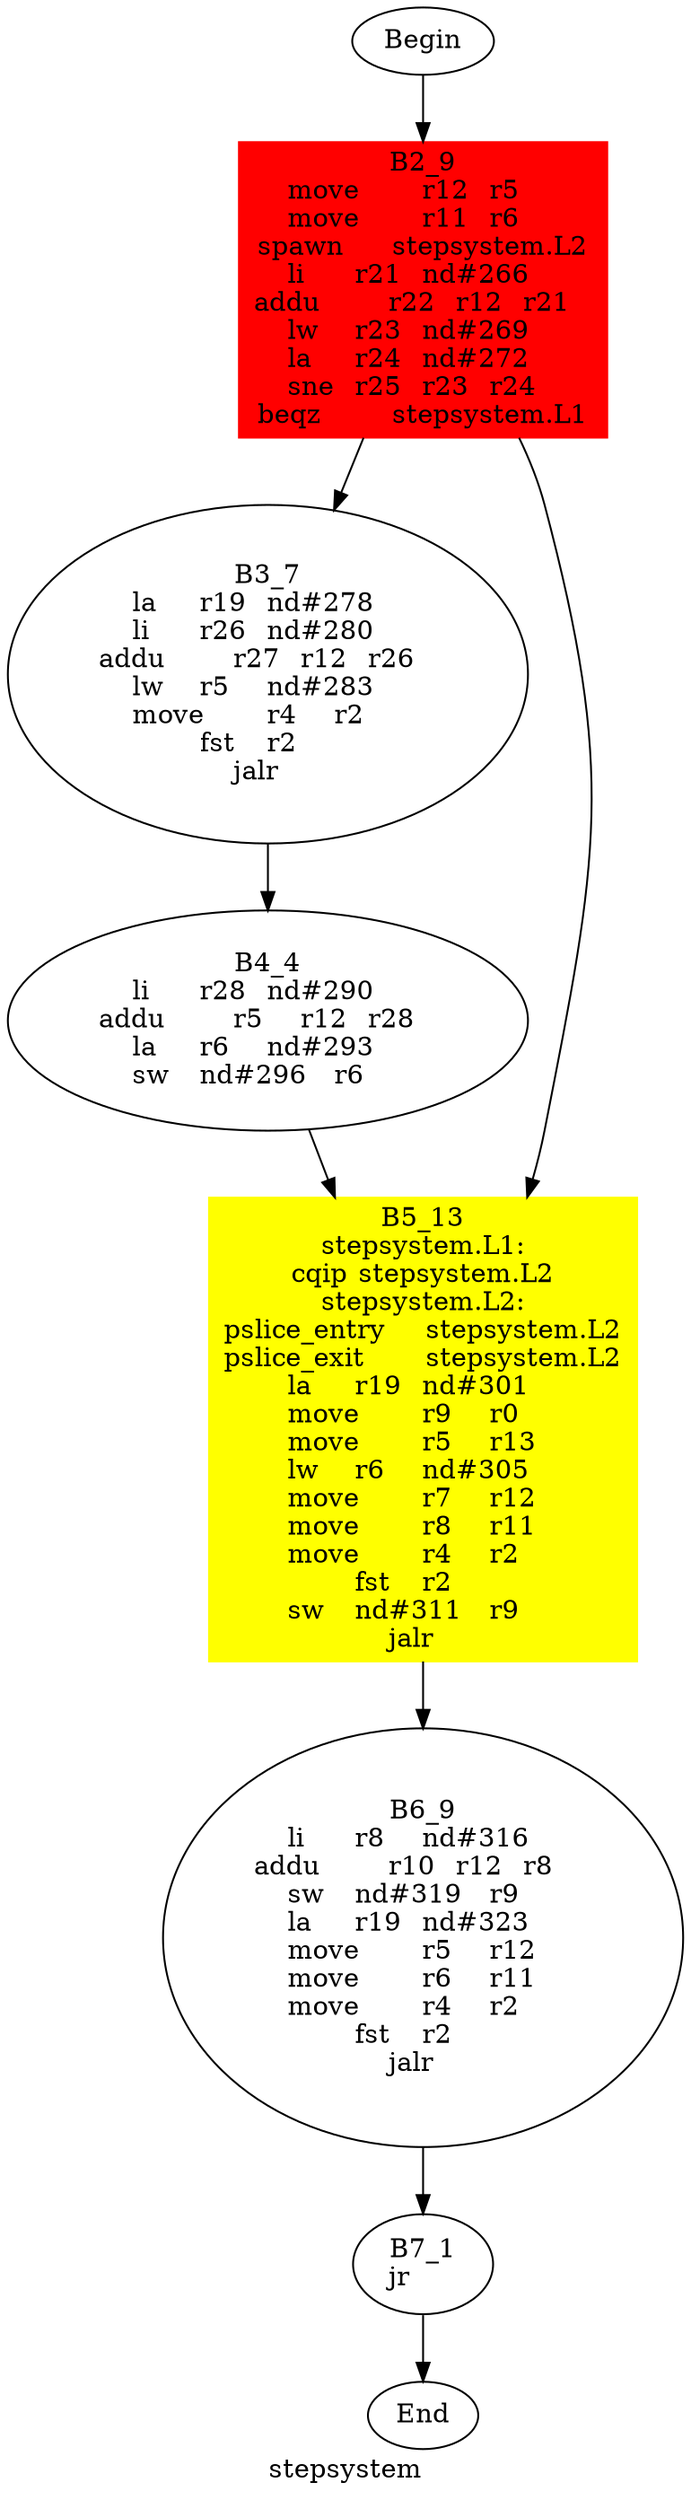 digraph G{
	label = "stepsystem"	style = "dashed";
	color = purple;
	Node0 [label = "Begin"];
	Node0 -> {Node2 }
	Node1 [label = "End"];
	Node1 -> {}
	Node2 [label = "B2_9\nmove	r12	r5	\nmove	r11	r6	\nspawn	stepsystem.L2\nli	r21	nd#266	\naddu	r22	r12	r21	\nlw	r23	nd#269	\nla	r24	nd#272	\nsne	r25	r23	r24	\nbeqz	stepsystem.L1\n"];
	Node2 -> {Node3 Node5 }
	Node3 [label = "B3_7\nla	r19	nd#278	\nli	r26	nd#280	\naddu	r27	r12	r26	\nlw	r5	nd#283	\nmove	r4	r2	\nfst	r2	\njalr	\n"];
	Node3 -> {Node4 }
	Node4 [label = "B4_4\nli	r28	nd#290	\naddu	r5	r12	r28	\nla	r6	nd#293	\nsw	nd#296	r6	\n"];
	Node4 -> {Node5 }
	Node5 [label = "B5_13\nstepsystem.L1:\ncqip	stepsystem.L2\nstepsystem.L2:\npslice_entry	stepsystem.L2\npslice_exit	stepsystem.L2\nla	r19	nd#301	\nmove	r9	r0	\nmove	r5	r13	\nlw	r6	nd#305	\nmove	r7	r12	\nmove	r8	r11	\nmove	r4	r2	\nfst	r2	\nsw	nd#311	r9	\njalr	\n"];
	Node5 -> {Node6 }
	Node6 [label = "B6_9\nli	r8	nd#316	\naddu	r10	r12	r8	\nsw	nd#319	r9	\nla	r19	nd#323	\nmove	r5	r12	\nmove	r6	r11	\nmove	r4	r2	\nfst	r2	\njalr	\n"];
	Node6 -> {Node7 }
	Node7 [label = "B7_1\njr	\n"];
	Node7 -> {Node1 }
	Node2 [shape = box ,style=filled ,color=red];
	Node5 [shape = polygon ,style=filled ,color=yellow];
}
